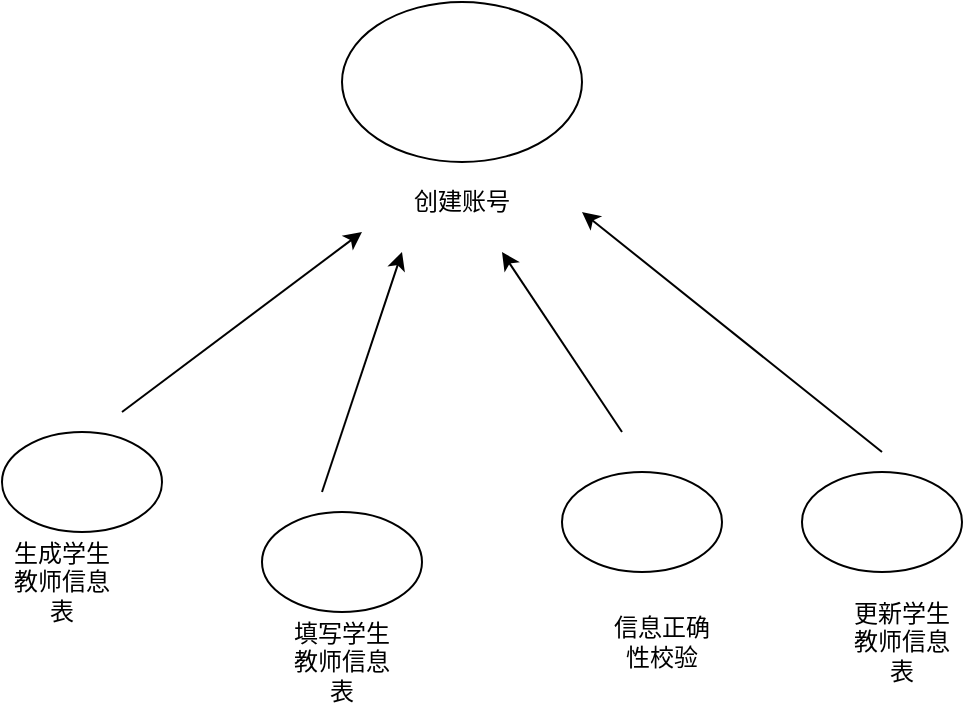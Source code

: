 <mxfile version="22.0.8" type="github">
  <diagram name="第 1 页" id="Byz4K3ECz8F5BBLuq-Ha">
    <mxGraphModel dx="1050" dy="542" grid="1" gridSize="10" guides="1" tooltips="1" connect="1" arrows="1" fold="1" page="1" pageScale="1" pageWidth="827" pageHeight="1169" math="0" shadow="0">
      <root>
        <mxCell id="0" />
        <mxCell id="1" parent="0" />
        <mxCell id="4HskrNpRkXM2yCC21E8R-1" value="" style="ellipse;whiteSpace=wrap;html=1;" vertex="1" parent="1">
          <mxGeometry x="340" y="585" width="120" height="80" as="geometry" />
        </mxCell>
        <mxCell id="4HskrNpRkXM2yCC21E8R-2" value="创建账号" style="text;html=1;strokeColor=none;fillColor=none;align=center;verticalAlign=middle;whiteSpace=wrap;rounded=0;" vertex="1" parent="1">
          <mxGeometry x="370" y="670" width="60" height="30" as="geometry" />
        </mxCell>
        <mxCell id="4HskrNpRkXM2yCC21E8R-3" value="" style="ellipse;whiteSpace=wrap;html=1;" vertex="1" parent="1">
          <mxGeometry x="170" y="800" width="80" height="50" as="geometry" />
        </mxCell>
        <mxCell id="4HskrNpRkXM2yCC21E8R-4" value="" style="ellipse;whiteSpace=wrap;html=1;" vertex="1" parent="1">
          <mxGeometry x="300" y="840" width="80" height="50" as="geometry" />
        </mxCell>
        <mxCell id="4HskrNpRkXM2yCC21E8R-5" value="" style="ellipse;whiteSpace=wrap;html=1;" vertex="1" parent="1">
          <mxGeometry x="450" y="820" width="80" height="50" as="geometry" />
        </mxCell>
        <mxCell id="4HskrNpRkXM2yCC21E8R-6" value="" style="ellipse;whiteSpace=wrap;html=1;" vertex="1" parent="1">
          <mxGeometry x="570" y="820" width="80" height="50" as="geometry" />
        </mxCell>
        <mxCell id="4HskrNpRkXM2yCC21E8R-7" value="生成学生教师信息表" style="text;html=1;strokeColor=none;fillColor=none;align=center;verticalAlign=middle;whiteSpace=wrap;rounded=0;" vertex="1" parent="1">
          <mxGeometry x="170" y="860" width="60" height="30" as="geometry" />
        </mxCell>
        <mxCell id="4HskrNpRkXM2yCC21E8R-8" value="填写学生教师信息表" style="text;html=1;strokeColor=none;fillColor=none;align=center;verticalAlign=middle;whiteSpace=wrap;rounded=0;" vertex="1" parent="1">
          <mxGeometry x="310" y="900" width="60" height="30" as="geometry" />
        </mxCell>
        <mxCell id="4HskrNpRkXM2yCC21E8R-9" value="信息正确性校验" style="text;html=1;strokeColor=none;fillColor=none;align=center;verticalAlign=middle;whiteSpace=wrap;rounded=0;" vertex="1" parent="1">
          <mxGeometry x="470" y="890" width="60" height="30" as="geometry" />
        </mxCell>
        <mxCell id="4HskrNpRkXM2yCC21E8R-10" value="更新学生教师信息表" style="text;html=1;strokeColor=none;fillColor=none;align=center;verticalAlign=middle;whiteSpace=wrap;rounded=0;" vertex="1" parent="1">
          <mxGeometry x="590" y="890" width="60" height="30" as="geometry" />
        </mxCell>
        <mxCell id="4HskrNpRkXM2yCC21E8R-11" value="" style="endArrow=classic;html=1;rounded=0;" edge="1" parent="1">
          <mxGeometry width="50" height="50" relative="1" as="geometry">
            <mxPoint x="230" y="790" as="sourcePoint" />
            <mxPoint x="350" y="700" as="targetPoint" />
          </mxGeometry>
        </mxCell>
        <mxCell id="4HskrNpRkXM2yCC21E8R-12" value="" style="endArrow=classic;html=1;rounded=0;" edge="1" parent="1">
          <mxGeometry width="50" height="50" relative="1" as="geometry">
            <mxPoint x="330" y="830" as="sourcePoint" />
            <mxPoint x="370" y="710" as="targetPoint" />
          </mxGeometry>
        </mxCell>
        <mxCell id="4HskrNpRkXM2yCC21E8R-15" value="" style="endArrow=classic;html=1;rounded=0;" edge="1" parent="1">
          <mxGeometry width="50" height="50" relative="1" as="geometry">
            <mxPoint x="480" y="800" as="sourcePoint" />
            <mxPoint x="420" y="710" as="targetPoint" />
          </mxGeometry>
        </mxCell>
        <mxCell id="4HskrNpRkXM2yCC21E8R-16" value="" style="endArrow=classic;html=1;rounded=0;" edge="1" parent="1">
          <mxGeometry width="50" height="50" relative="1" as="geometry">
            <mxPoint x="610" y="810" as="sourcePoint" />
            <mxPoint x="460" y="690" as="targetPoint" />
          </mxGeometry>
        </mxCell>
      </root>
    </mxGraphModel>
  </diagram>
</mxfile>
